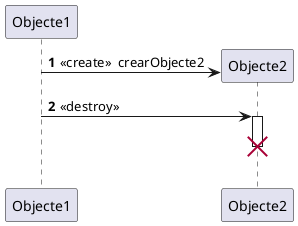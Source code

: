 @startuml
participant Objecte1 as o1
autonumber

create Objecte2 as o2
o1 -> o2 : << create >>  crearObjecte2
o1 -> o2 : << destroy >>
activate o2
|||
deactivate o2
destroy o2
@enduml